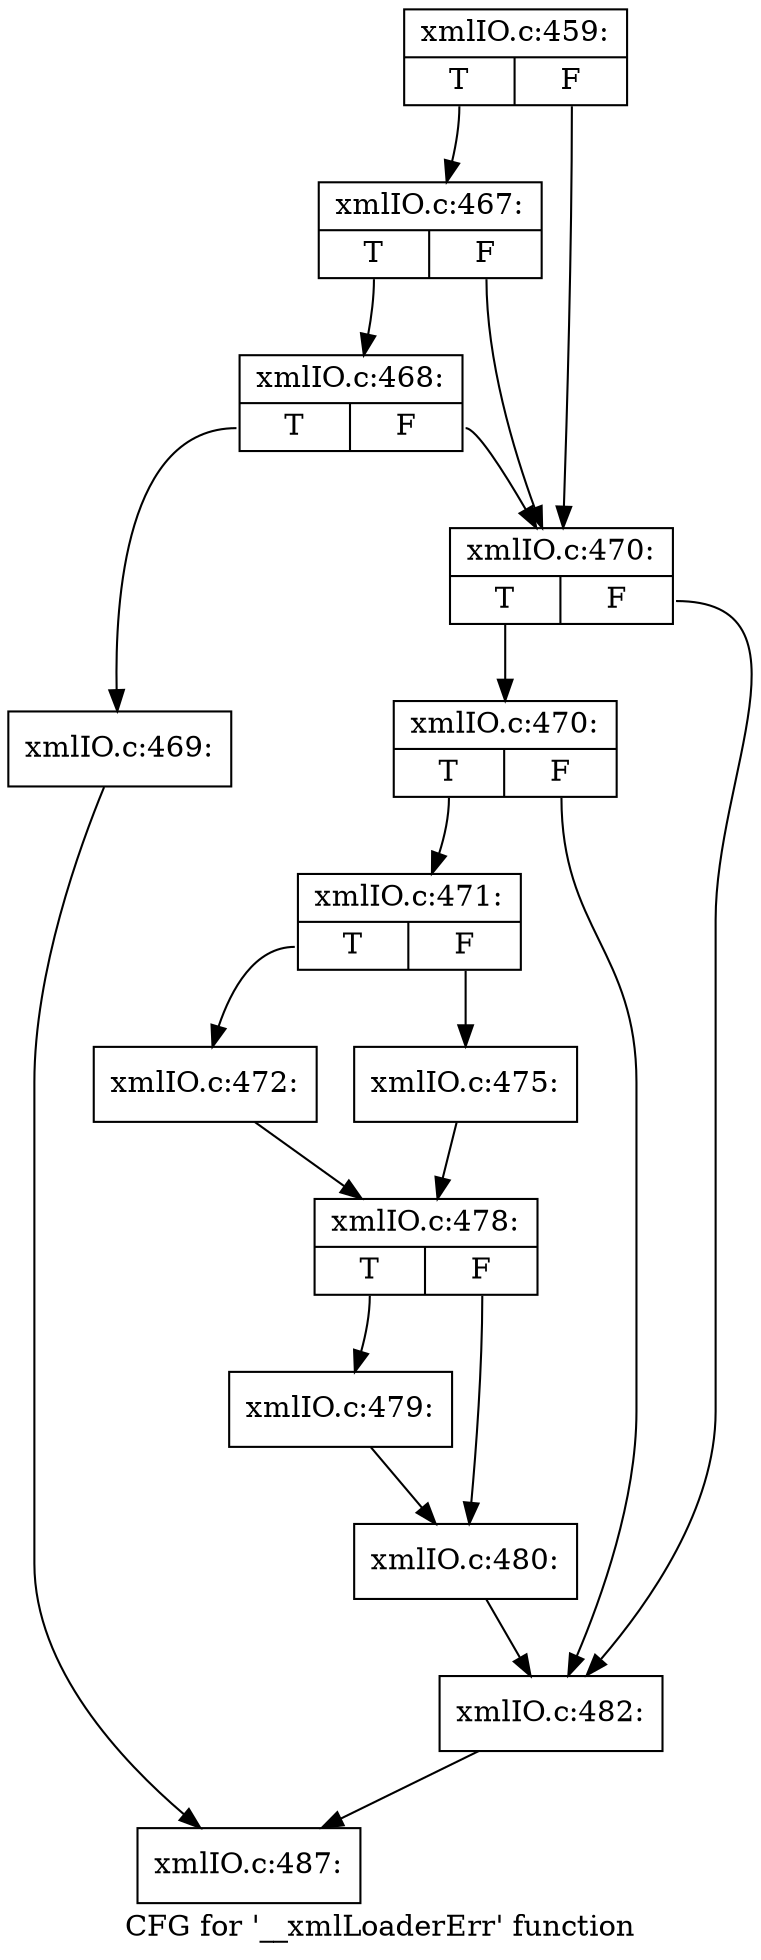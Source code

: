 digraph "CFG for '__xmlLoaderErr' function" {
	label="CFG for '__xmlLoaderErr' function";

	Node0x51854b0 [shape=record,label="{xmlIO.c:459:|{<s0>T|<s1>F}}"];
	Node0x51854b0:s0 -> Node0x51fa5a0;
	Node0x51854b0:s1 -> Node0x51fa4d0;
	Node0x51fa5a0 [shape=record,label="{xmlIO.c:467:|{<s0>T|<s1>F}}"];
	Node0x51fa5a0:s0 -> Node0x51fa520;
	Node0x51fa5a0:s1 -> Node0x51fa4d0;
	Node0x51fa520 [shape=record,label="{xmlIO.c:468:|{<s0>T|<s1>F}}"];
	Node0x51fa520:s0 -> Node0x51fa480;
	Node0x51fa520:s1 -> Node0x51fa4d0;
	Node0x51fa480 [shape=record,label="{xmlIO.c:469:}"];
	Node0x51fa480 -> Node0x51857e0;
	Node0x51fa4d0 [shape=record,label="{xmlIO.c:470:|{<s0>T|<s1>F}}"];
	Node0x51fa4d0:s0 -> Node0x51fb160;
	Node0x51fa4d0:s1 -> Node0x51fb110;
	Node0x51fb160 [shape=record,label="{xmlIO.c:470:|{<s0>T|<s1>F}}"];
	Node0x51fb160:s0 -> Node0x51fb0c0;
	Node0x51fb160:s1 -> Node0x51fb110;
	Node0x51fb0c0 [shape=record,label="{xmlIO.c:471:|{<s0>T|<s1>F}}"];
	Node0x51fb0c0:s0 -> Node0x51fb900;
	Node0x51fb0c0:s1 -> Node0x51fb9a0;
	Node0x51fb900 [shape=record,label="{xmlIO.c:472:}"];
	Node0x51fb900 -> Node0x51fb950;
	Node0x51fb9a0 [shape=record,label="{xmlIO.c:475:}"];
	Node0x51fb9a0 -> Node0x51fb950;
	Node0x51fb950 [shape=record,label="{xmlIO.c:478:|{<s0>T|<s1>F}}"];
	Node0x51fb950:s0 -> Node0x51fc950;
	Node0x51fb950:s1 -> Node0x51fc9a0;
	Node0x51fc950 [shape=record,label="{xmlIO.c:479:}"];
	Node0x51fc950 -> Node0x51fc9a0;
	Node0x51fc9a0 [shape=record,label="{xmlIO.c:480:}"];
	Node0x51fc9a0 -> Node0x51fb110;
	Node0x51fb110 [shape=record,label="{xmlIO.c:482:}"];
	Node0x51fb110 -> Node0x51857e0;
	Node0x51857e0 [shape=record,label="{xmlIO.c:487:}"];
}
